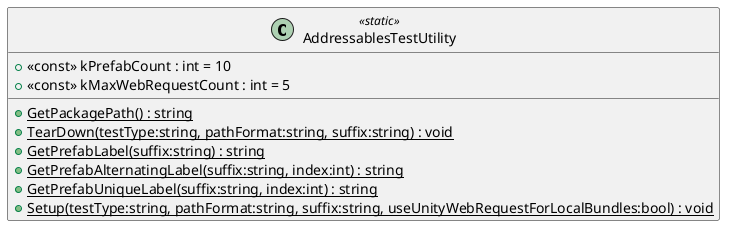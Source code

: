 @startuml
class AddressablesTestUtility <<static>> {
    + {static} GetPackagePath() : string
    + {static} TearDown(testType:string, pathFormat:string, suffix:string) : void
    + {static} GetPrefabLabel(suffix:string) : string
    + {static} GetPrefabAlternatingLabel(suffix:string, index:int) : string
    + {static} GetPrefabUniqueLabel(suffix:string, index:int) : string
    + <<const>> kPrefabCount : int = 10
    + <<const>> kMaxWebRequestCount : int = 5
    + {static} Setup(testType:string, pathFormat:string, suffix:string, useUnityWebRequestForLocalBundles:bool) : void
}
@enduml
